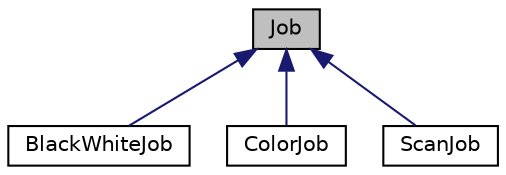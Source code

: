 digraph "Job"
{
 // LATEX_PDF_SIZE
  edge [fontname="Helvetica",fontsize="10",labelfontname="Helvetica",labelfontsize="10"];
  node [fontname="Helvetica",fontsize="10",shape=record];
  Node1 [label="Job",height=0.2,width=0.4,color="black", fillcolor="grey75", style="filled", fontcolor="black",tooltip=" "];
  Node1 -> Node2 [dir="back",color="midnightblue",fontsize="10",style="solid",fontname="Helvetica"];
  Node2 [label="BlackWhiteJob",height=0.2,width=0.4,color="black", fillcolor="white", style="filled",URL="$class_black_white_job.html",tooltip=" "];
  Node1 -> Node3 [dir="back",color="midnightblue",fontsize="10",style="solid",fontname="Helvetica"];
  Node3 [label="ColorJob",height=0.2,width=0.4,color="black", fillcolor="white", style="filled",URL="$class_color_job.html",tooltip=" "];
  Node1 -> Node4 [dir="back",color="midnightblue",fontsize="10",style="solid",fontname="Helvetica"];
  Node4 [label="ScanJob",height=0.2,width=0.4,color="black", fillcolor="white", style="filled",URL="$class_scan_job.html",tooltip=" "];
}
